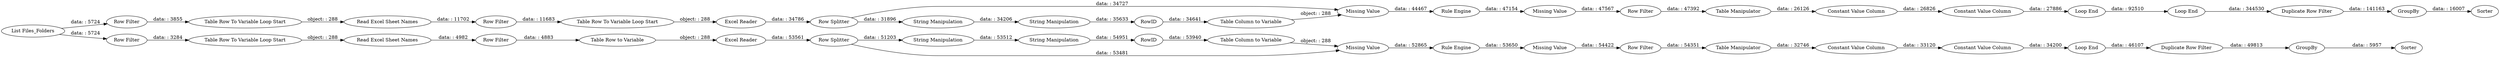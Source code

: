 digraph {
	"-4579542054995447294_8" [label="Excel Reader"]
	"-4579542054995447294_26" [label="Table Row to Variable"]
	"-4579542054995447294_27" [label="Excel Reader"]
	"-4579542054995447294_44" [label="Constant Value Column"]
	"-4579542054995447294_46" [label="String Manipulation"]
	"-4579542054995447294_25" [label="Row Filter"]
	"-4579542054995447294_23" [label="Read Excel Sheet Names"]
	"-4579542054995447294_36" [label=Sorter]
	"-4579542054995447294_31" [label="Row Filter"]
	"-4579542054995447294_50" [label="Duplicate Row Filter"]
	"-4579542054995447294_51" [label="Constant Value Column"]
	"-4579542054995447294_52" [label="Constant Value Column"]
	"-4579542054995447294_7" [label="Table Row To Variable Loop Start"]
	"-4579542054995447294_39" [label="Row Splitter"]
	"-4579542054995447294_19" [label=GroupBy]
	"-4579542054995447294_35" [label=GroupBy]
	"-4579542054995447294_10" [label="Rule Engine"]
	"-4579542054995447294_2" [label="Row Filter"]
	"-4579542054995447294_4" [label="Table Row To Variable Loop Start"]
	"-4579542054995447294_14" [label="Missing Value"]
	"-4579542054995447294_29" [label="Rule Engine"]
	"-4579542054995447294_28" [label="Missing Value"]
	"-4579542054995447294_47" [label="Table Column to Variable"]
	"-4579542054995447294_22" [label="Table Row To Variable Loop Start"]
	"-4579542054995447294_11" [label="Missing Value"]
	"-4579542054995447294_16" [label="Loop End"]
	"-4579542054995447294_40" [label="String Manipulation"]
	"-4579542054995447294_42" [label=RowID]
	"-4579542054995447294_34" [label="Loop End"]
	"-4579542054995447294_43" [label="String Manipulation"]
	"-4579542054995447294_3" [label="Row Filter"]
	"-4579542054995447294_5" [label="Read Excel Sheet Names"]
	"-4579542054995447294_41" [label="Table Column to Variable"]
	"-4579542054995447294_45" [label="Row Splitter"]
	"-4579542054995447294_15" [label="Constant Value Column"]
	"-4579542054995447294_38" [label="Duplicate Row Filter"]
	"-4579542054995447294_6" [label="Row Filter"]
	"-4579542054995447294_20" [label=Sorter]
	"-4579542054995447294_17" [label="Loop End"]
	"-4579542054995447294_12" [label="Row Filter"]
	"-4579542054995447294_48" [label=RowID]
	"-4579542054995447294_1" [label="List Files_Folders"]
	"-4579542054995447294_13" [label="Table Manipulator"]
	"-4579542054995447294_49" [label="String Manipulation"]
	"-4579542054995447294_32" [label="Table Manipulator"]
	"-4579542054995447294_30" [label="Missing Value"]
	"-4579542054995447294_32" -> "-4579542054995447294_52" [label="data: : 32746"]
	"-4579542054995447294_45" -> "-4579542054995447294_46" [label="data: : 51203"]
	"-4579542054995447294_51" -> "-4579542054995447294_34" [label="data: : 34200"]
	"-4579542054995447294_39" -> "-4579542054995447294_40" [label="data: : 31896"]
	"-4579542054995447294_6" -> "-4579542054995447294_7" [label="data: : 11683"]
	"-4579542054995447294_19" -> "-4579542054995447294_20" [label="data: : 16007"]
	"-4579542054995447294_25" -> "-4579542054995447294_26" [label="data: : 4883"]
	"-4579542054995447294_1" -> "-4579542054995447294_3" [label="data: : 5724"]
	"-4579542054995447294_10" -> "-4579542054995447294_11" [label="data: : 47154"]
	"-4579542054995447294_7" -> "-4579542054995447294_8" [label="object: : 288"]
	"-4579542054995447294_43" -> "-4579542054995447294_42" [label="data: : 35633"]
	"-4579542054995447294_5" -> "-4579542054995447294_6" [label="data: : 11702"]
	"-4579542054995447294_30" -> "-4579542054995447294_31" [label="data: : 54422"]
	"-4579542054995447294_23" -> "-4579542054995447294_25" [label="data: : 4982"]
	"-4579542054995447294_2" -> "-4579542054995447294_4" [label="data: : 3855"]
	"-4579542054995447294_1" -> "-4579542054995447294_2" [label="data: : 5724"]
	"-4579542054995447294_4" -> "-4579542054995447294_5" [label="object: : 288"]
	"-4579542054995447294_31" -> "-4579542054995447294_32" [label="data: : 54351"]
	"-4579542054995447294_49" -> "-4579542054995447294_48" [label="data: : 54951"]
	"-4579542054995447294_48" -> "-4579542054995447294_47" [label="data: : 53940"]
	"-4579542054995447294_42" -> "-4579542054995447294_41" [label="data: : 34641"]
	"-4579542054995447294_28" -> "-4579542054995447294_29" [label="data: : 52865"]
	"-4579542054995447294_47" -> "-4579542054995447294_28" [label="object: : 288"]
	"-4579542054995447294_3" -> "-4579542054995447294_22" [label="data: : 3284"]
	"-4579542054995447294_45" -> "-4579542054995447294_28" [label="data: : 53481"]
	"-4579542054995447294_27" -> "-4579542054995447294_45" [label="data: : 53561"]
	"-4579542054995447294_40" -> "-4579542054995447294_43" [label="data: : 34206"]
	"-4579542054995447294_35" -> "-4579542054995447294_36" [label="data: : 5957"]
	"-4579542054995447294_13" -> "-4579542054995447294_15" [label="data: : 26126"]
	"-4579542054995447294_34" -> "-4579542054995447294_50" [label="data: : 46107"]
	"-4579542054995447294_15" -> "-4579542054995447294_44" [label="data: : 26826"]
	"-4579542054995447294_17" -> "-4579542054995447294_38" [label="data: : 344530"]
	"-4579542054995447294_44" -> "-4579542054995447294_16" [label="data: : 27886"]
	"-4579542054995447294_16" -> "-4579542054995447294_17" [label="data: : 92510"]
	"-4579542054995447294_8" -> "-4579542054995447294_39" [label="data: : 34786"]
	"-4579542054995447294_38" -> "-4579542054995447294_19" [label="data: : 141163"]
	"-4579542054995447294_39" -> "-4579542054995447294_14" [label="data: : 34727"]
	"-4579542054995447294_22" -> "-4579542054995447294_23" [label="object: : 288"]
	"-4579542054995447294_29" -> "-4579542054995447294_30" [label="data: : 53650"]
	"-4579542054995447294_50" -> "-4579542054995447294_35" [label="data: : 49813"]
	"-4579542054995447294_46" -> "-4579542054995447294_49" [label="data: : 53512"]
	"-4579542054995447294_52" -> "-4579542054995447294_51" [label="data: : 33120"]
	"-4579542054995447294_11" -> "-4579542054995447294_12" [label="data: : 47567"]
	"-4579542054995447294_12" -> "-4579542054995447294_13" [label="data: : 47392"]
	"-4579542054995447294_41" -> "-4579542054995447294_14" [label="object: : 288"]
	"-4579542054995447294_14" -> "-4579542054995447294_10" [label="data: : 44467"]
	"-4579542054995447294_26" -> "-4579542054995447294_27" [label="object: : 288"]
	rankdir=LR
}
